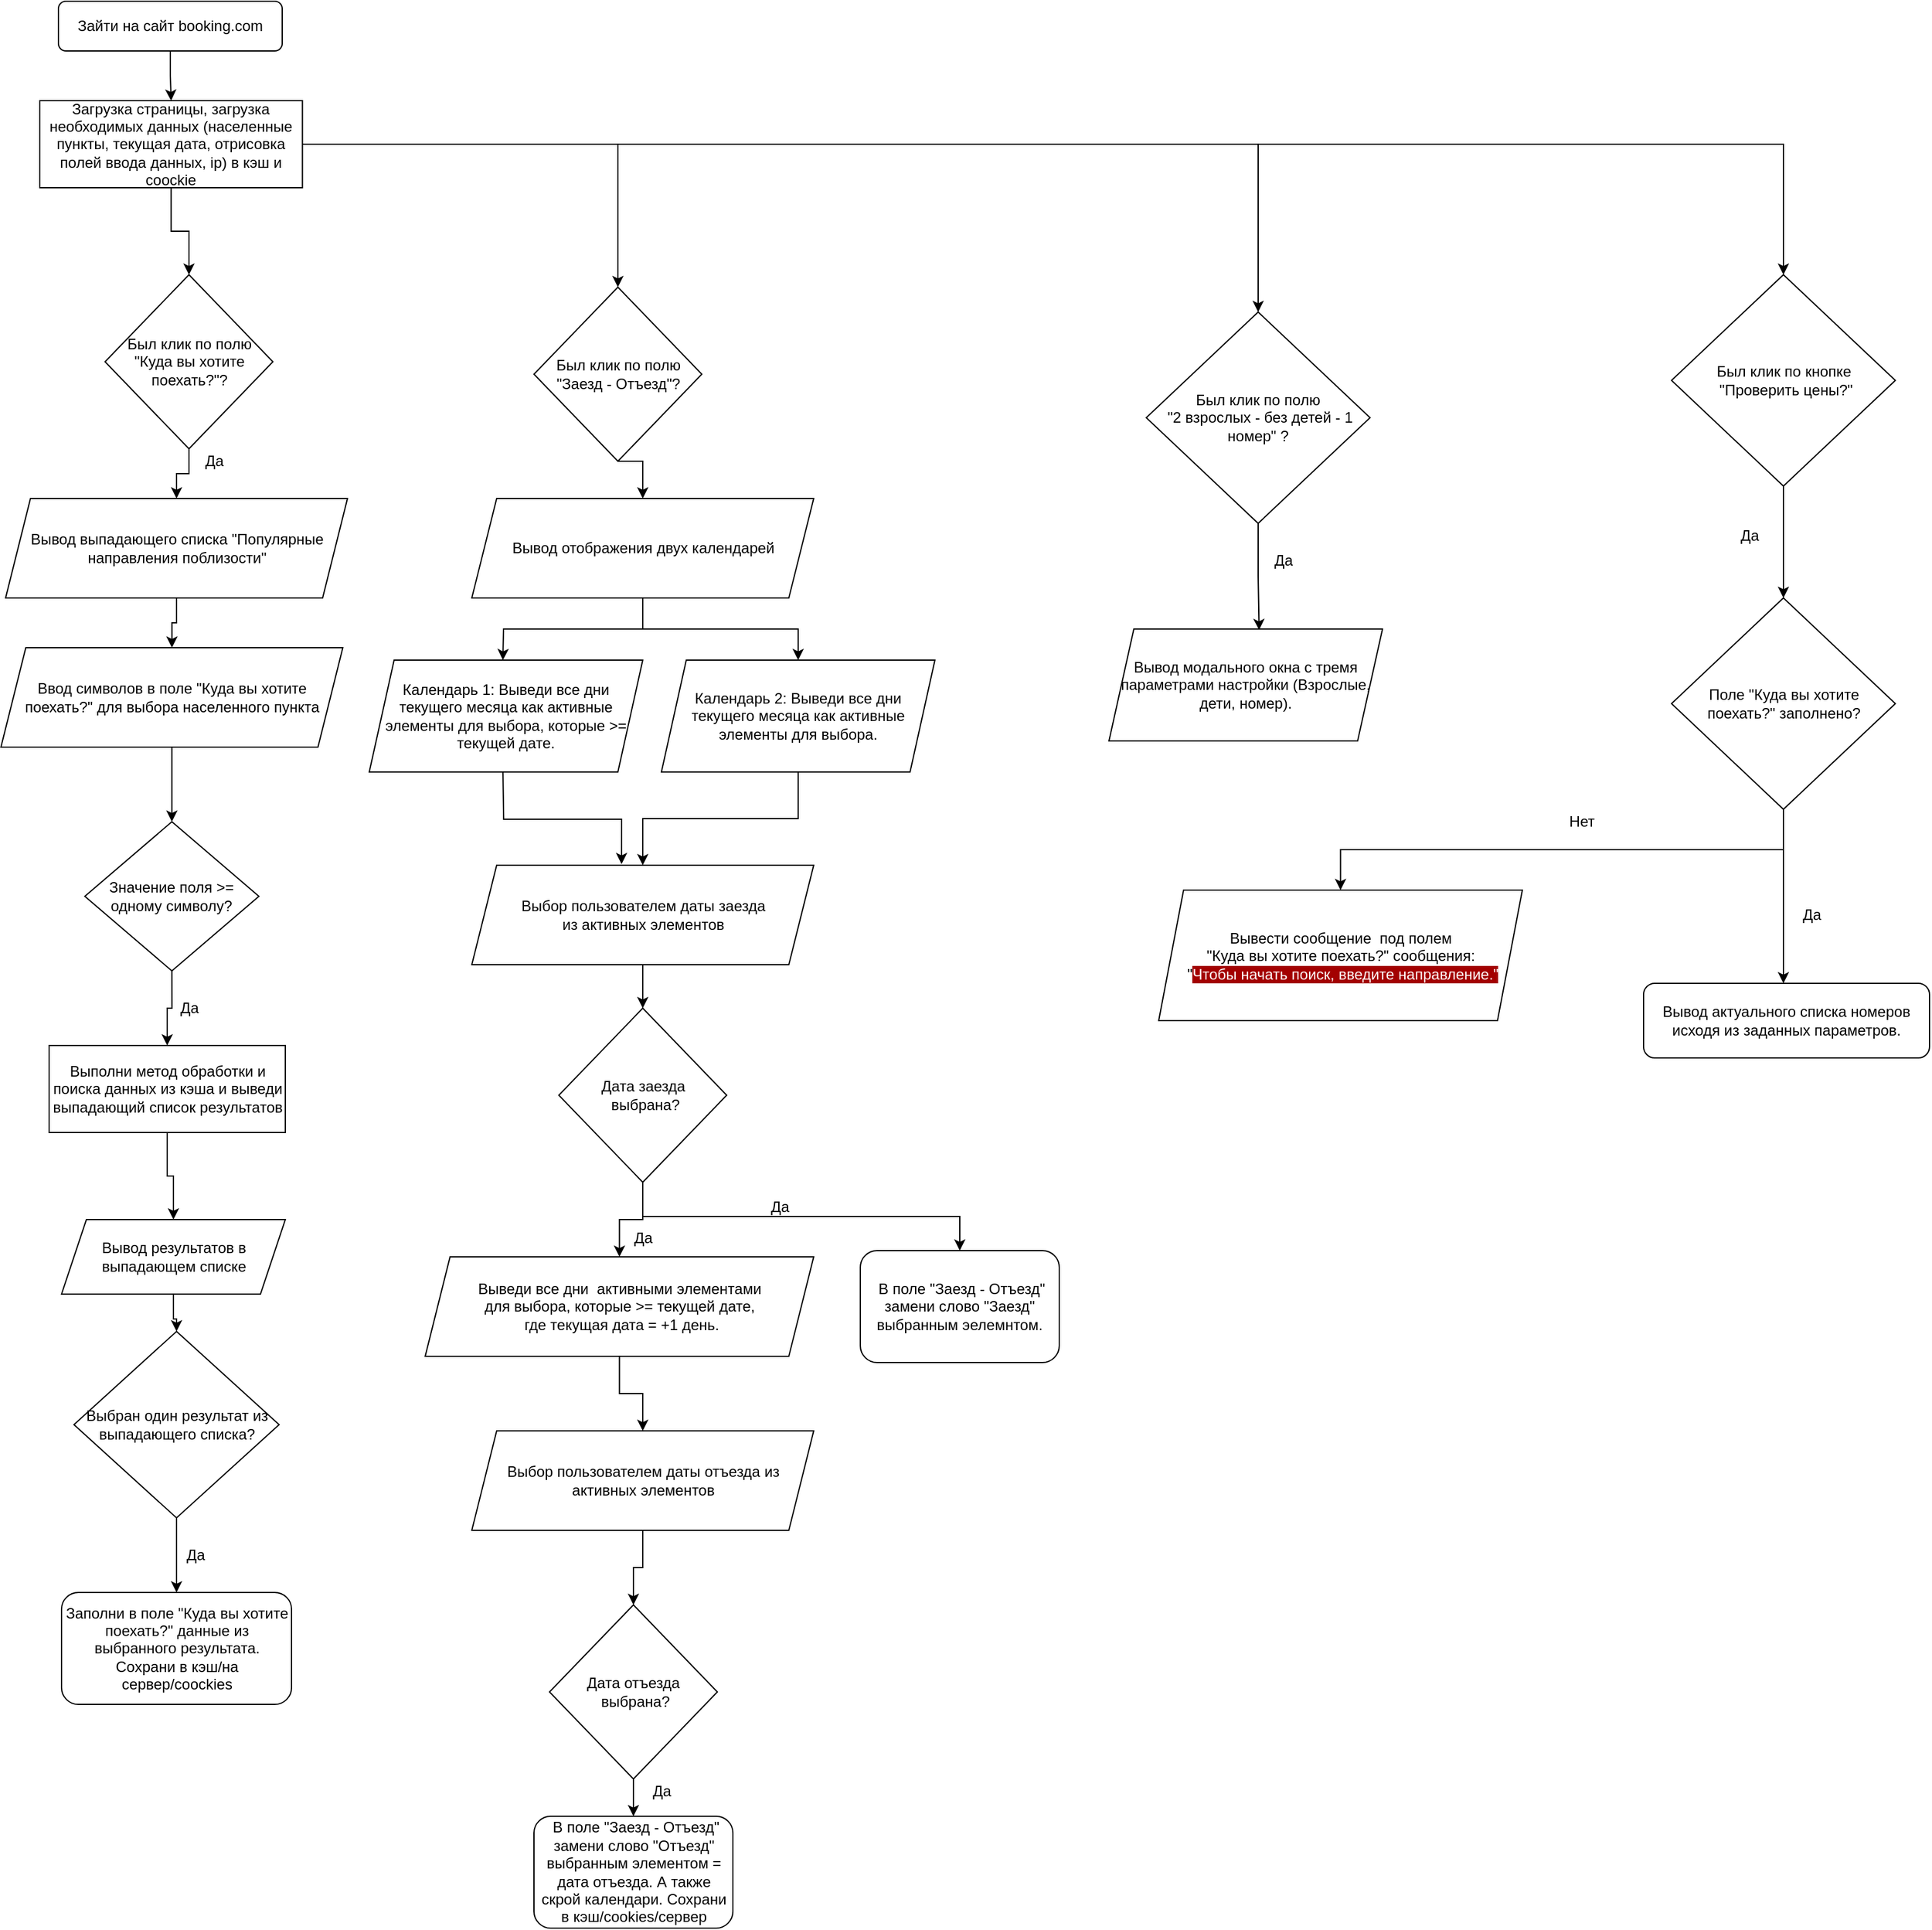 <mxfile version="14.7.7" type="github" pages="2">
  <diagram id="C5RBs43oDa-KdzZeNtuy" name="Фильтрация номеров">
    <mxGraphModel dx="2797" dy="2389" grid="1" gridSize="10" guides="1" tooltips="1" connect="1" arrows="1" fold="1" page="1" pageScale="1" pageWidth="827" pageHeight="1169" math="0" shadow="0">
      <root>
        <mxCell id="WIyWlLk6GJQsqaUBKTNV-0" />
        <mxCell id="WIyWlLk6GJQsqaUBKTNV-1" parent="WIyWlLk6GJQsqaUBKTNV-0" />
        <mxCell id="fGjbFM0OLDp1nDIKbb4i-11" style="edgeStyle=orthogonalEdgeStyle;rounded=0;orthogonalLoop=1;jettySize=auto;html=1;entryX=0.5;entryY=0;entryDx=0;entryDy=0;" parent="WIyWlLk6GJQsqaUBKTNV-1" source="fGjbFM0OLDp1nDIKbb4i-6" target="fGjbFM0OLDp1nDIKbb4i-13" edge="1">
          <mxGeometry relative="1" as="geometry">
            <mxPoint x="83.5" y="370" as="targetPoint" />
          </mxGeometry>
        </mxCell>
        <mxCell id="fGjbFM0OLDp1nDIKbb4i-6" value="&lt;span&gt;Ввод символов в поле &quot;Куда вы хотите поехать?&quot; для выбора населенного пункта&lt;/span&gt;" style="shape=parallelogram;perimeter=parallelogramPerimeter;whiteSpace=wrap;html=1;fixedSize=1;" parent="WIyWlLk6GJQsqaUBKTNV-1" vertex="1">
          <mxGeometry x="-561.25" y="160" width="275" height="80" as="geometry" />
        </mxCell>
        <mxCell id="fGjbFM0OLDp1nDIKbb4i-69" style="edgeStyle=orthogonalEdgeStyle;rounded=0;orthogonalLoop=1;jettySize=auto;html=1;exitX=0.5;exitY=1;exitDx=0;exitDy=0;entryX=0.5;entryY=0;entryDx=0;entryDy=0;" parent="WIyWlLk6GJQsqaUBKTNV-1" source="fGjbFM0OLDp1nDIKbb4i-13" target="fGjbFM0OLDp1nDIKbb4i-15" edge="1">
          <mxGeometry relative="1" as="geometry" />
        </mxCell>
        <mxCell id="fGjbFM0OLDp1nDIKbb4i-13" value="Значение поля &amp;gt;= одному символу?" style="rhombus;whiteSpace=wrap;html=1;" parent="WIyWlLk6GJQsqaUBKTNV-1" vertex="1">
          <mxGeometry x="-493.75" y="300" width="140" height="120" as="geometry" />
        </mxCell>
        <mxCell id="fGjbFM0OLDp1nDIKbb4i-70" style="edgeStyle=orthogonalEdgeStyle;rounded=0;orthogonalLoop=1;jettySize=auto;html=1;entryX=0.5;entryY=0;entryDx=0;entryDy=0;" parent="WIyWlLk6GJQsqaUBKTNV-1" source="fGjbFM0OLDp1nDIKbb4i-15" target="fGjbFM0OLDp1nDIKbb4i-28" edge="1">
          <mxGeometry relative="1" as="geometry" />
        </mxCell>
        <mxCell id="fGjbFM0OLDp1nDIKbb4i-15" value="Выполни метод обработки и поиска данных из кэша и выведи выпадающий список результатов" style="rounded=0;whiteSpace=wrap;html=1;" parent="WIyWlLk6GJQsqaUBKTNV-1" vertex="1">
          <mxGeometry x="-522.5" y="480" width="190" height="70" as="geometry" />
        </mxCell>
        <mxCell id="fGjbFM0OLDp1nDIKbb4i-18" value="" style="edgeStyle=orthogonalEdgeStyle;rounded=0;orthogonalLoop=1;jettySize=auto;html=1;exitX=0.5;exitY=1;exitDx=0;exitDy=0;" parent="WIyWlLk6GJQsqaUBKTNV-1" source="fGjbFM0OLDp1nDIKbb4i-84" target="fGjbFM0OLDp1nDIKbb4i-6" edge="1">
          <mxGeometry relative="1" as="geometry">
            <mxPoint x="-422.429" y="90" as="sourcePoint" />
          </mxGeometry>
        </mxCell>
        <mxCell id="fGjbFM0OLDp1nDIKbb4i-20" value="Да" style="text;html=1;align=center;verticalAlign=middle;resizable=0;points=[];autosize=1;strokeColor=none;" parent="WIyWlLk6GJQsqaUBKTNV-1" vertex="1">
          <mxGeometry x="-420" y="880" width="30" height="20" as="geometry" />
        </mxCell>
        <mxCell id="fGjbFM0OLDp1nDIKbb4i-81" style="edgeStyle=orthogonalEdgeStyle;rounded=0;orthogonalLoop=1;jettySize=auto;html=1;entryX=0.5;entryY=0;entryDx=0;entryDy=0;" parent="WIyWlLk6GJQsqaUBKTNV-1" source="fGjbFM0OLDp1nDIKbb4i-24" target="fGjbFM0OLDp1nDIKbb4i-53" edge="1">
          <mxGeometry relative="1" as="geometry">
            <mxPoint x="-430" y="-170" as="targetPoint" />
          </mxGeometry>
        </mxCell>
        <mxCell id="fGjbFM0OLDp1nDIKbb4i-82" style="edgeStyle=orthogonalEdgeStyle;rounded=0;orthogonalLoop=1;jettySize=auto;html=1;" parent="WIyWlLk6GJQsqaUBKTNV-1" source="fGjbFM0OLDp1nDIKbb4i-24" target="fGjbFM0OLDp1nDIKbb4i-52" edge="1">
          <mxGeometry relative="1" as="geometry" />
        </mxCell>
        <mxCell id="fGjbFM0OLDp1nDIKbb4i-91" style="edgeStyle=orthogonalEdgeStyle;rounded=0;orthogonalLoop=1;jettySize=auto;html=1;entryX=0.5;entryY=0;entryDx=0;entryDy=0;" parent="WIyWlLk6GJQsqaUBKTNV-1" source="fGjbFM0OLDp1nDIKbb4i-24" target="fGjbFM0OLDp1nDIKbb4i-89" edge="1">
          <mxGeometry relative="1" as="geometry" />
        </mxCell>
        <mxCell id="fGjbFM0OLDp1nDIKbb4i-93" style="edgeStyle=orthogonalEdgeStyle;rounded=0;orthogonalLoop=1;jettySize=auto;html=1;entryX=0.5;entryY=0;entryDx=0;entryDy=0;" parent="WIyWlLk6GJQsqaUBKTNV-1" source="fGjbFM0OLDp1nDIKbb4i-24" target="fGjbFM0OLDp1nDIKbb4i-92" edge="1">
          <mxGeometry relative="1" as="geometry" />
        </mxCell>
        <mxCell id="fGjbFM0OLDp1nDIKbb4i-24" value="Загрузка страницы, загрузка необходимых данных (населенные пункты, текущая дата, отрисовка полей ввода данных, ip) в кэш и coockie" style="rounded=0;whiteSpace=wrap;html=1;" parent="WIyWlLk6GJQsqaUBKTNV-1" vertex="1">
          <mxGeometry x="-530" y="-280" width="211.25" height="70" as="geometry" />
        </mxCell>
        <mxCell id="fGjbFM0OLDp1nDIKbb4i-71" style="edgeStyle=orthogonalEdgeStyle;rounded=0;orthogonalLoop=1;jettySize=auto;html=1;entryX=0.5;entryY=0;entryDx=0;entryDy=0;" parent="WIyWlLk6GJQsqaUBKTNV-1" source="fGjbFM0OLDp1nDIKbb4i-28" target="fGjbFM0OLDp1nDIKbb4i-32" edge="1">
          <mxGeometry relative="1" as="geometry" />
        </mxCell>
        <mxCell id="fGjbFM0OLDp1nDIKbb4i-28" value="Вывод результатов в выпадающем списке" style="shape=parallelogram;perimeter=parallelogramPerimeter;whiteSpace=wrap;html=1;fixedSize=1;" parent="WIyWlLk6GJQsqaUBKTNV-1" vertex="1">
          <mxGeometry x="-512.5" y="620" width="180" height="60" as="geometry" />
        </mxCell>
        <mxCell id="fGjbFM0OLDp1nDIKbb4i-43" value="" style="edgeStyle=orthogonalEdgeStyle;rounded=0;orthogonalLoop=1;jettySize=auto;html=1;" parent="WIyWlLk6GJQsqaUBKTNV-1" source="fGjbFM0OLDp1nDIKbb4i-32" target="fGjbFM0OLDp1nDIKbb4i-36" edge="1">
          <mxGeometry relative="1" as="geometry" />
        </mxCell>
        <mxCell id="fGjbFM0OLDp1nDIKbb4i-32" value="Выбран один результат из выпадающего списка?" style="rhombus;whiteSpace=wrap;html=1;" parent="WIyWlLk6GJQsqaUBKTNV-1" vertex="1">
          <mxGeometry x="-502.5" y="710" width="165" height="150" as="geometry" />
        </mxCell>
        <mxCell id="fGjbFM0OLDp1nDIKbb4i-35" value="Да" style="text;html=1;align=center;verticalAlign=middle;resizable=0;points=[];autosize=1;strokeColor=none;" parent="WIyWlLk6GJQsqaUBKTNV-1" vertex="1">
          <mxGeometry x="-425" y="440" width="30" height="20" as="geometry" />
        </mxCell>
        <mxCell id="fGjbFM0OLDp1nDIKbb4i-36" value="Заполни в поле &quot;Куда вы хотите поехать?&quot; данные из выбранного результата. Сохрани в кэш/на сервер/coockies" style="rounded=1;whiteSpace=wrap;html=1;" parent="WIyWlLk6GJQsqaUBKTNV-1" vertex="1">
          <mxGeometry x="-512.5" y="920" width="185" height="90" as="geometry" />
        </mxCell>
        <mxCell id="fGjbFM0OLDp1nDIKbb4i-55" style="edgeStyle=orthogonalEdgeStyle;rounded=0;orthogonalLoop=1;jettySize=auto;html=1;exitX=0.5;exitY=1;exitDx=0;exitDy=0;entryX=0.5;entryY=0;entryDx=0;entryDy=0;" parent="WIyWlLk6GJQsqaUBKTNV-1" source="fGjbFM0OLDp1nDIKbb4i-38" edge="1">
          <mxGeometry relative="1" as="geometry">
            <mxPoint x="-157.5" y="170" as="targetPoint" />
          </mxGeometry>
        </mxCell>
        <mxCell id="fGjbFM0OLDp1nDIKbb4i-57" style="edgeStyle=orthogonalEdgeStyle;rounded=0;orthogonalLoop=1;jettySize=auto;html=1;entryX=0.5;entryY=0;entryDx=0;entryDy=0;" parent="WIyWlLk6GJQsqaUBKTNV-1" source="fGjbFM0OLDp1nDIKbb4i-38" target="fGjbFM0OLDp1nDIKbb4i-56" edge="1">
          <mxGeometry relative="1" as="geometry" />
        </mxCell>
        <mxCell id="fGjbFM0OLDp1nDIKbb4i-38" value="&lt;span&gt;Вывод отображения двух календарей&lt;/span&gt;" style="shape=parallelogram;perimeter=parallelogramPerimeter;whiteSpace=wrap;html=1;fixedSize=1;" parent="WIyWlLk6GJQsqaUBKTNV-1" vertex="1">
          <mxGeometry x="-182.5" y="40" width="275" height="80" as="geometry" />
        </mxCell>
        <mxCell id="fGjbFM0OLDp1nDIKbb4i-66" value="" style="edgeStyle=orthogonalEdgeStyle;rounded=0;orthogonalLoop=1;jettySize=auto;html=1;" parent="WIyWlLk6GJQsqaUBKTNV-1" source="fGjbFM0OLDp1nDIKbb4i-50" target="fGjbFM0OLDp1nDIKbb4i-63" edge="1">
          <mxGeometry relative="1" as="geometry" />
        </mxCell>
        <mxCell id="fGjbFM0OLDp1nDIKbb4i-77" style="edgeStyle=orthogonalEdgeStyle;rounded=0;orthogonalLoop=1;jettySize=auto;html=1;exitX=0.5;exitY=1;exitDx=0;exitDy=0;entryX=0.5;entryY=0;entryDx=0;entryDy=0;" parent="WIyWlLk6GJQsqaUBKTNV-1" source="fGjbFM0OLDp1nDIKbb4i-50" target="fGjbFM0OLDp1nDIKbb4i-76" edge="1">
          <mxGeometry relative="1" as="geometry" />
        </mxCell>
        <mxCell id="fGjbFM0OLDp1nDIKbb4i-50" value="Дата заезда&lt;br&gt;&amp;nbsp;выбрана?" style="rhombus;whiteSpace=wrap;html=1;" parent="WIyWlLk6GJQsqaUBKTNV-1" vertex="1">
          <mxGeometry x="-112.5" y="450" width="135" height="140" as="geometry" />
        </mxCell>
        <mxCell id="fGjbFM0OLDp1nDIKbb4i-83" style="edgeStyle=orthogonalEdgeStyle;rounded=0;orthogonalLoop=1;jettySize=auto;html=1;exitX=0.5;exitY=1;exitDx=0;exitDy=0;entryX=0.5;entryY=0;entryDx=0;entryDy=0;" parent="WIyWlLk6GJQsqaUBKTNV-1" source="fGjbFM0OLDp1nDIKbb4i-52" target="fGjbFM0OLDp1nDIKbb4i-38" edge="1">
          <mxGeometry relative="1" as="geometry">
            <mxPoint x="-70" y="10" as="targetPoint" />
          </mxGeometry>
        </mxCell>
        <mxCell id="fGjbFM0OLDp1nDIKbb4i-52" value="Был клик по полю &quot;Заезд - Отъезд&quot;?" style="rhombus;whiteSpace=wrap;html=1;" parent="WIyWlLk6GJQsqaUBKTNV-1" vertex="1">
          <mxGeometry x="-132.5" y="-130" width="135" height="140" as="geometry" />
        </mxCell>
        <mxCell id="fGjbFM0OLDp1nDIKbb4i-85" value="" style="edgeStyle=orthogonalEdgeStyle;rounded=0;orthogonalLoop=1;jettySize=auto;html=1;" parent="WIyWlLk6GJQsqaUBKTNV-1" source="fGjbFM0OLDp1nDIKbb4i-53" target="fGjbFM0OLDp1nDIKbb4i-84" edge="1">
          <mxGeometry relative="1" as="geometry" />
        </mxCell>
        <mxCell id="fGjbFM0OLDp1nDIKbb4i-53" value="Был клик по полю &quot;Куда вы хотите поехать?&quot;?" style="rhombus;whiteSpace=wrap;html=1;" parent="WIyWlLk6GJQsqaUBKTNV-1" vertex="1">
          <mxGeometry x="-477.5" y="-140" width="135" height="140" as="geometry" />
        </mxCell>
        <mxCell id="fGjbFM0OLDp1nDIKbb4i-59" style="edgeStyle=orthogonalEdgeStyle;rounded=0;orthogonalLoop=1;jettySize=auto;html=1;entryX=0.438;entryY=-0.011;entryDx=0;entryDy=0;entryPerimeter=0;" parent="WIyWlLk6GJQsqaUBKTNV-1" target="fGjbFM0OLDp1nDIKbb4i-58" edge="1">
          <mxGeometry relative="1" as="geometry">
            <mxPoint x="-157.429" y="260" as="sourcePoint" />
          </mxGeometry>
        </mxCell>
        <mxCell id="fGjbFM0OLDp1nDIKbb4i-54" value="&lt;span&gt;Календарь 1: Выведи все дни текущего месяца как активные элементы для выбора, которые &amp;gt;= текущей дате.&lt;/span&gt;" style="shape=parallelogram;perimeter=parallelogramPerimeter;whiteSpace=wrap;html=1;fixedSize=1;" parent="WIyWlLk6GJQsqaUBKTNV-1" vertex="1">
          <mxGeometry x="-265" y="170" width="220" height="90" as="geometry" />
        </mxCell>
        <mxCell id="fGjbFM0OLDp1nDIKbb4i-60" style="edgeStyle=orthogonalEdgeStyle;rounded=0;orthogonalLoop=1;jettySize=auto;html=1;entryX=0.5;entryY=0;entryDx=0;entryDy=0;" parent="WIyWlLk6GJQsqaUBKTNV-1" source="fGjbFM0OLDp1nDIKbb4i-56" target="fGjbFM0OLDp1nDIKbb4i-58" edge="1">
          <mxGeometry relative="1" as="geometry" />
        </mxCell>
        <mxCell id="fGjbFM0OLDp1nDIKbb4i-56" value="&lt;span&gt;Календарь 2: Выведи все дни текущего месяца как активные элементы для выбора.&lt;/span&gt;" style="shape=parallelogram;perimeter=parallelogramPerimeter;whiteSpace=wrap;html=1;fixedSize=1;" parent="WIyWlLk6GJQsqaUBKTNV-1" vertex="1">
          <mxGeometry x="-30" y="170" width="220" height="90" as="geometry" />
        </mxCell>
        <mxCell id="fGjbFM0OLDp1nDIKbb4i-65" style="edgeStyle=orthogonalEdgeStyle;rounded=0;orthogonalLoop=1;jettySize=auto;html=1;entryX=0.5;entryY=0;entryDx=0;entryDy=0;" parent="WIyWlLk6GJQsqaUBKTNV-1" source="fGjbFM0OLDp1nDIKbb4i-58" target="fGjbFM0OLDp1nDIKbb4i-50" edge="1">
          <mxGeometry relative="1" as="geometry" />
        </mxCell>
        <mxCell id="fGjbFM0OLDp1nDIKbb4i-58" value="&lt;span&gt;Выбор пользователем даты заезда &lt;br&gt;из активных элементов&lt;/span&gt;" style="shape=parallelogram;perimeter=parallelogramPerimeter;whiteSpace=wrap;html=1;fixedSize=1;" parent="WIyWlLk6GJQsqaUBKTNV-1" vertex="1">
          <mxGeometry x="-182.5" y="335" width="275" height="80" as="geometry" />
        </mxCell>
        <mxCell id="fGjbFM0OLDp1nDIKbb4i-73" value="" style="edgeStyle=orthogonalEdgeStyle;rounded=0;orthogonalLoop=1;jettySize=auto;html=1;" parent="WIyWlLk6GJQsqaUBKTNV-1" source="fGjbFM0OLDp1nDIKbb4i-61" target="fGjbFM0OLDp1nDIKbb4i-72" edge="1">
          <mxGeometry relative="1" as="geometry" />
        </mxCell>
        <mxCell id="fGjbFM0OLDp1nDIKbb4i-61" value="&lt;span&gt;Выбор пользователем даты отъезда из активных элементов&lt;/span&gt;" style="shape=parallelogram;perimeter=parallelogramPerimeter;whiteSpace=wrap;html=1;fixedSize=1;" parent="WIyWlLk6GJQsqaUBKTNV-1" vertex="1">
          <mxGeometry x="-182.5" y="790" width="275" height="80" as="geometry" />
        </mxCell>
        <mxCell id="fGjbFM0OLDp1nDIKbb4i-68" style="edgeStyle=orthogonalEdgeStyle;rounded=0;orthogonalLoop=1;jettySize=auto;html=1;entryX=0.5;entryY=0;entryDx=0;entryDy=0;" parent="WIyWlLk6GJQsqaUBKTNV-1" source="fGjbFM0OLDp1nDIKbb4i-63" target="fGjbFM0OLDp1nDIKbb4i-61" edge="1">
          <mxGeometry relative="1" as="geometry" />
        </mxCell>
        <mxCell id="fGjbFM0OLDp1nDIKbb4i-63" value="&lt;span&gt;Выведи все дни&amp;nbsp; активными элементами &lt;br&gt;для выбора, которые &amp;gt;= текущей дате,&lt;br&gt;&amp;nbsp;где текущая дата = +1 день.&lt;/span&gt;" style="shape=parallelogram;perimeter=parallelogramPerimeter;whiteSpace=wrap;html=1;fixedSize=1;" parent="WIyWlLk6GJQsqaUBKTNV-1" vertex="1">
          <mxGeometry x="-220" y="650" width="312.5" height="80" as="geometry" />
        </mxCell>
        <mxCell id="fGjbFM0OLDp1nDIKbb4i-67" value="Да" style="text;html=1;align=center;verticalAlign=middle;resizable=0;points=[];autosize=1;strokeColor=none;" parent="WIyWlLk6GJQsqaUBKTNV-1" vertex="1">
          <mxGeometry x="-60" y="625" width="30" height="20" as="geometry" />
        </mxCell>
        <mxCell id="fGjbFM0OLDp1nDIKbb4i-75" style="edgeStyle=orthogonalEdgeStyle;rounded=0;orthogonalLoop=1;jettySize=auto;html=1;entryX=0.5;entryY=0;entryDx=0;entryDy=0;" parent="WIyWlLk6GJQsqaUBKTNV-1" source="fGjbFM0OLDp1nDIKbb4i-72" target="fGjbFM0OLDp1nDIKbb4i-79" edge="1">
          <mxGeometry relative="1" as="geometry">
            <mxPoint x="-52.5" y="1100" as="targetPoint" />
          </mxGeometry>
        </mxCell>
        <mxCell id="fGjbFM0OLDp1nDIKbb4i-72" value="Дата отъезда&lt;br&gt;&amp;nbsp;выбрана?" style="rhombus;whiteSpace=wrap;html=1;" parent="WIyWlLk6GJQsqaUBKTNV-1" vertex="1">
          <mxGeometry x="-120" y="930" width="135" height="140" as="geometry" />
        </mxCell>
        <mxCell id="fGjbFM0OLDp1nDIKbb4i-76" value="&amp;nbsp;В поле &quot;Заезд - Отъезд&quot; замени слово &quot;Заезд&quot; выбранным эелемнтом." style="rounded=1;whiteSpace=wrap;html=1;" parent="WIyWlLk6GJQsqaUBKTNV-1" vertex="1">
          <mxGeometry x="130" y="645" width="160" height="90" as="geometry" />
        </mxCell>
        <mxCell id="fGjbFM0OLDp1nDIKbb4i-78" value="Да" style="text;html=1;align=center;verticalAlign=middle;resizable=0;points=[];autosize=1;strokeColor=none;" parent="WIyWlLk6GJQsqaUBKTNV-1" vertex="1">
          <mxGeometry x="50" y="600" width="30" height="20" as="geometry" />
        </mxCell>
        <mxCell id="fGjbFM0OLDp1nDIKbb4i-79" value="&amp;nbsp;В поле &quot;Заезд - Отъезд&quot; замени слово &quot;Отъезд&quot; выбранным элементом = дата отъезда. А также скрой календари. Сохрани в кэш/cookies/сервер" style="rounded=1;whiteSpace=wrap;html=1;" parent="WIyWlLk6GJQsqaUBKTNV-1" vertex="1">
          <mxGeometry x="-132.5" y="1100" width="160" height="90" as="geometry" />
        </mxCell>
        <mxCell id="fGjbFM0OLDp1nDIKbb4i-87" value="" style="edgeStyle=orthogonalEdgeStyle;rounded=0;orthogonalLoop=1;jettySize=auto;html=1;" parent="WIyWlLk6GJQsqaUBKTNV-1" source="fGjbFM0OLDp1nDIKbb4i-80" target="fGjbFM0OLDp1nDIKbb4i-24" edge="1">
          <mxGeometry relative="1" as="geometry" />
        </mxCell>
        <mxCell id="fGjbFM0OLDp1nDIKbb4i-80" value="Зайти на сайт booking.com" style="rounded=1;whiteSpace=wrap;html=1;fontSize=12;glass=0;strokeWidth=1;shadow=0;" parent="WIyWlLk6GJQsqaUBKTNV-1" vertex="1">
          <mxGeometry x="-515" y="-360" width="180" height="40" as="geometry" />
        </mxCell>
        <mxCell id="fGjbFM0OLDp1nDIKbb4i-84" value="&lt;span&gt;Вывод выпадающего списка &quot;Популярные направления поблизости&quot;&lt;/span&gt;" style="shape=parallelogram;perimeter=parallelogramPerimeter;whiteSpace=wrap;html=1;fixedSize=1;" parent="WIyWlLk6GJQsqaUBKTNV-1" vertex="1">
          <mxGeometry x="-557.5" y="40" width="275" height="80" as="geometry" />
        </mxCell>
        <mxCell id="fGjbFM0OLDp1nDIKbb4i-86" value="Да" style="text;html=1;align=center;verticalAlign=middle;resizable=0;points=[];autosize=1;strokeColor=none;" parent="WIyWlLk6GJQsqaUBKTNV-1" vertex="1">
          <mxGeometry x="-405" width="30" height="20" as="geometry" />
        </mxCell>
        <mxCell id="fGjbFM0OLDp1nDIKbb4i-88" value="Да" style="text;html=1;align=center;verticalAlign=middle;resizable=0;points=[];autosize=1;strokeColor=none;" parent="WIyWlLk6GJQsqaUBKTNV-1" vertex="1">
          <mxGeometry x="-45" y="1070" width="30" height="20" as="geometry" />
        </mxCell>
        <mxCell id="RNgQevMgk52qhCGApFzk-9" style="edgeStyle=orthogonalEdgeStyle;rounded=0;orthogonalLoop=1;jettySize=auto;html=1;entryX=0.549;entryY=0.009;entryDx=0;entryDy=0;entryPerimeter=0;" edge="1" parent="WIyWlLk6GJQsqaUBKTNV-1" source="fGjbFM0OLDp1nDIKbb4i-89" target="RNgQevMgk52qhCGApFzk-8">
          <mxGeometry relative="1" as="geometry" />
        </mxCell>
        <mxCell id="fGjbFM0OLDp1nDIKbb4i-89" value="Был клик по полю&lt;br&gt;&amp;nbsp;&quot;2 взрослых - без детей - 1 номер&quot; ?" style="rhombus;whiteSpace=wrap;html=1;" parent="WIyWlLk6GJQsqaUBKTNV-1" vertex="1">
          <mxGeometry x="360" y="-110" width="180" height="170" as="geometry" />
        </mxCell>
        <mxCell id="RNgQevMgk52qhCGApFzk-0" style="edgeStyle=orthogonalEdgeStyle;rounded=0;orthogonalLoop=1;jettySize=auto;html=1;entryX=0.5;entryY=0;entryDx=0;entryDy=0;" edge="1" parent="WIyWlLk6GJQsqaUBKTNV-1" source="fGjbFM0OLDp1nDIKbb4i-92" target="fGjbFM0OLDp1nDIKbb4i-94">
          <mxGeometry relative="1" as="geometry" />
        </mxCell>
        <mxCell id="fGjbFM0OLDp1nDIKbb4i-92" value="Был клик по кнопке&lt;br&gt;&amp;nbsp;&quot;Проверить цены?&quot;" style="rhombus;whiteSpace=wrap;html=1;" parent="WIyWlLk6GJQsqaUBKTNV-1" vertex="1">
          <mxGeometry x="782.5" y="-140" width="180" height="170" as="geometry" />
        </mxCell>
        <mxCell id="RNgQevMgk52qhCGApFzk-5" style="edgeStyle=orthogonalEdgeStyle;rounded=0;orthogonalLoop=1;jettySize=auto;html=1;entryX=0.5;entryY=0;entryDx=0;entryDy=0;" edge="1" parent="WIyWlLk6GJQsqaUBKTNV-1" source="fGjbFM0OLDp1nDIKbb4i-94">
          <mxGeometry relative="1" as="geometry">
            <mxPoint x="872.5" y="430" as="targetPoint" />
          </mxGeometry>
        </mxCell>
        <mxCell id="RNgQevMgk52qhCGApFzk-7" style="edgeStyle=orthogonalEdgeStyle;rounded=0;orthogonalLoop=1;jettySize=auto;html=1;exitX=0.5;exitY=1;exitDx=0;exitDy=0;" edge="1" parent="WIyWlLk6GJQsqaUBKTNV-1" source="fGjbFM0OLDp1nDIKbb4i-94" target="RNgQevMgk52qhCGApFzk-2">
          <mxGeometry relative="1" as="geometry" />
        </mxCell>
        <mxCell id="fGjbFM0OLDp1nDIKbb4i-94" value="Поле &quot;Куда вы хотите поехать?&quot; заполнено?" style="rhombus;whiteSpace=wrap;html=1;" parent="WIyWlLk6GJQsqaUBKTNV-1" vertex="1">
          <mxGeometry x="782.5" y="120" width="180" height="170" as="geometry" />
        </mxCell>
        <mxCell id="RNgQevMgk52qhCGApFzk-1" value="Да" style="text;html=1;align=center;verticalAlign=middle;resizable=0;points=[];autosize=1;strokeColor=none;" vertex="1" parent="WIyWlLk6GJQsqaUBKTNV-1">
          <mxGeometry x="830" y="60" width="30" height="20" as="geometry" />
        </mxCell>
        <mxCell id="RNgQevMgk52qhCGApFzk-2" value="Вывести сообщение&amp;nbsp; под полем&lt;br&gt;&quot;Куда вы хотите поехать?&quot; сообщения:&lt;br&gt;&amp;nbsp;&quot;&lt;span style=&quot;color: rgb(255 , 255 , 255) ; font-family: &amp;#34;blinkmacsystemfont&amp;#34; , , &amp;#34;segoe ui&amp;#34; , &amp;#34;roboto&amp;#34; , &amp;#34;helvetica&amp;#34; , &amp;#34;arial&amp;#34; , sans-serif ; background-color: rgb(163 , 0 , 0)&quot;&gt;Чтобы начать поиск, введите направление.&quot;&lt;/span&gt;" style="shape=parallelogram;perimeter=parallelogramPerimeter;whiteSpace=wrap;html=1;fixedSize=1;" vertex="1" parent="WIyWlLk6GJQsqaUBKTNV-1">
          <mxGeometry x="370" y="355" width="292.5" height="105" as="geometry" />
        </mxCell>
        <mxCell id="RNgQevMgk52qhCGApFzk-4" value="Нет" style="text;html=1;align=center;verticalAlign=middle;resizable=0;points=[];autosize=1;strokeColor=none;rotation=0;" vertex="1" parent="WIyWlLk6GJQsqaUBKTNV-1">
          <mxGeometry x="690" y="290" width="40" height="20" as="geometry" />
        </mxCell>
        <mxCell id="RNgQevMgk52qhCGApFzk-6" value="Да&lt;br&gt;" style="text;html=1;align=center;verticalAlign=middle;resizable=0;points=[];autosize=1;strokeColor=none;" vertex="1" parent="WIyWlLk6GJQsqaUBKTNV-1">
          <mxGeometry x="880" y="365" width="30" height="20" as="geometry" />
        </mxCell>
        <mxCell id="RNgQevMgk52qhCGApFzk-8" value="&lt;span&gt;Вывод модального окна с тремя параметрами настройки (Взрослые, дети, номер).&lt;/span&gt;" style="shape=parallelogram;perimeter=parallelogramPerimeter;whiteSpace=wrap;html=1;fixedSize=1;" vertex="1" parent="WIyWlLk6GJQsqaUBKTNV-1">
          <mxGeometry x="330" y="145" width="220" height="90" as="geometry" />
        </mxCell>
        <mxCell id="RNgQevMgk52qhCGApFzk-10" value="Да" style="text;html=1;align=center;verticalAlign=middle;resizable=0;points=[];autosize=1;strokeColor=none;" vertex="1" parent="WIyWlLk6GJQsqaUBKTNV-1">
          <mxGeometry x="455" y="80" width="30" height="20" as="geometry" />
        </mxCell>
        <mxCell id="RNgQevMgk52qhCGApFzk-11" value="Вывод актуального списка номеров исходя из заданных параметров." style="rounded=1;whiteSpace=wrap;html=1;" vertex="1" parent="WIyWlLk6GJQsqaUBKTNV-1">
          <mxGeometry x="760" y="430" width="230" height="60" as="geometry" />
        </mxCell>
      </root>
    </mxGraphModel>
  </diagram>
  <diagram id="k5vCLhTrHseChc1z1yff" name="Простой алгоритм выбора">
    <mxGraphModel dx="1185" dy="635" grid="1" gridSize="10" guides="1" tooltips="1" connect="1" arrows="1" fold="1" page="1" pageScale="1" pageWidth="827" pageHeight="1169" math="0" shadow="0">
      <root>
        <mxCell id="x_H2rTLENQeXSYuGZCPU-0" />
        <mxCell id="x_H2rTLENQeXSYuGZCPU-1" parent="x_H2rTLENQeXSYuGZCPU-0" />
        <mxCell id="WiDMiOjyx-IhKm2QdSfU-47" style="edgeStyle=orthogonalEdgeStyle;rounded=0;orthogonalLoop=1;jettySize=auto;html=1;" edge="1" parent="x_H2rTLENQeXSYuGZCPU-1" source="x_H2rTLENQeXSYuGZCPU-2" target="WiDMiOjyx-IhKm2QdSfU-46">
          <mxGeometry relative="1" as="geometry" />
        </mxCell>
        <mxCell id="x_H2rTLENQeXSYuGZCPU-2" value="Начало бронирования номера на boking.com" style="rounded=1;whiteSpace=wrap;html=1;fillColor=#d5e8d4;strokeColor=#82b366;sketch=1;" vertex="1" parent="x_H2rTLENQeXSYuGZCPU-1">
          <mxGeometry x="40" y="10" width="230" height="60" as="geometry" />
        </mxCell>
        <mxCell id="WiDMiOjyx-IhKm2QdSfU-4" style="edgeStyle=orthogonalEdgeStyle;rounded=0;orthogonalLoop=1;jettySize=auto;html=1;entryX=0.5;entryY=0;entryDx=0;entryDy=0;" edge="1" parent="x_H2rTLENQeXSYuGZCPU-1" source="WiDMiOjyx-IhKm2QdSfU-0" target="WiDMiOjyx-IhKm2QdSfU-1">
          <mxGeometry relative="1" as="geometry" />
        </mxCell>
        <mxCell id="WiDMiOjyx-IhKm2QdSfU-0" value="Заполнить фильтры полей:&amp;nbsp;&lt;br&gt;1) Куда вы хотите поехать;&lt;br&gt;2) Заезд - Отъезд;&lt;br&gt;3) 2 взрослых, без детей, 1 номер." style="rounded=0;whiteSpace=wrap;html=1;fillColor=#dae8fc;strokeColor=#6c8ebf;" vertex="1" parent="x_H2rTLENQeXSYuGZCPU-1">
          <mxGeometry x="40" y="220" width="230" height="80" as="geometry" />
        </mxCell>
        <mxCell id="WiDMiOjyx-IhKm2QdSfU-5" style="edgeStyle=orthogonalEdgeStyle;rounded=0;orthogonalLoop=1;jettySize=auto;html=1;entryX=0.5;entryY=0;entryDx=0;entryDy=0;" edge="1" parent="x_H2rTLENQeXSYuGZCPU-1" source="WiDMiOjyx-IhKm2QdSfU-1" target="WiDMiOjyx-IhKm2QdSfU-2">
          <mxGeometry relative="1" as="geometry" />
        </mxCell>
        <mxCell id="WiDMiOjyx-IhKm2QdSfU-1" value="Нажать на кнопку &quot;Проверить цены&quot;" style="rounded=0;whiteSpace=wrap;html=1;fillColor=#dae8fc;strokeColor=#6c8ebf;" vertex="1" parent="x_H2rTLENQeXSYuGZCPU-1">
          <mxGeometry x="40" y="340" width="230" height="80" as="geometry" />
        </mxCell>
        <mxCell id="WiDMiOjyx-IhKm2QdSfU-7" style="edgeStyle=orthogonalEdgeStyle;rounded=0;orthogonalLoop=1;jettySize=auto;html=1;exitX=0.5;exitY=1;exitDx=0;exitDy=0;entryX=0.5;entryY=0;entryDx=0;entryDy=0;" edge="1" parent="x_H2rTLENQeXSYuGZCPU-1" source="WiDMiOjyx-IhKm2QdSfU-2" target="WiDMiOjyx-IhKm2QdSfU-6">
          <mxGeometry relative="1" as="geometry" />
        </mxCell>
        <mxCell id="WiDMiOjyx-IhKm2QdSfU-2" value="Вывести результат исходя из заполненных данных полей." style="shape=parallelogram;perimeter=parallelogramPerimeter;whiteSpace=wrap;html=1;fixedSize=1;fillColor=#fff2cc;strokeColor=#d6b656;" vertex="1" parent="x_H2rTLENQeXSYuGZCPU-1">
          <mxGeometry x="45" y="470" width="220" height="60" as="geometry" />
        </mxCell>
        <mxCell id="WiDMiOjyx-IhKm2QdSfU-9" style="edgeStyle=orthogonalEdgeStyle;rounded=0;orthogonalLoop=1;jettySize=auto;html=1;" edge="1" parent="x_H2rTLENQeXSYuGZCPU-1" source="WiDMiOjyx-IhKm2QdSfU-6" target="WiDMiOjyx-IhKm2QdSfU-8">
          <mxGeometry relative="1" as="geometry" />
        </mxCell>
        <mxCell id="WiDMiOjyx-IhKm2QdSfU-6" value="Нажать на кнопку &quot;Показать наличие мест&quot; выбранного места." style="rounded=0;whiteSpace=wrap;html=1;fillColor=#dae8fc;strokeColor=#6c8ebf;" vertex="1" parent="x_H2rTLENQeXSYuGZCPU-1">
          <mxGeometry x="45" y="560" width="230" height="80" as="geometry" />
        </mxCell>
        <mxCell id="WiDMiOjyx-IhKm2QdSfU-11" style="edgeStyle=orthogonalEdgeStyle;rounded=0;orthogonalLoop=1;jettySize=auto;html=1;entryX=0.54;entryY=0;entryDx=0;entryDy=0;entryPerimeter=0;" edge="1" parent="x_H2rTLENQeXSYuGZCPU-1" source="WiDMiOjyx-IhKm2QdSfU-8" target="WiDMiOjyx-IhKm2QdSfU-10">
          <mxGeometry relative="1" as="geometry" />
        </mxCell>
        <mxCell id="WiDMiOjyx-IhKm2QdSfU-8" value="Переход на подробную страницу выбранного места." style="shape=parallelogram;perimeter=parallelogramPerimeter;whiteSpace=wrap;html=1;fixedSize=1;fillColor=#fff2cc;strokeColor=#d6b656;" vertex="1" parent="x_H2rTLENQeXSYuGZCPU-1">
          <mxGeometry x="50" y="690" width="220" height="60" as="geometry" />
        </mxCell>
        <mxCell id="WiDMiOjyx-IhKm2QdSfU-13" style="edgeStyle=orthogonalEdgeStyle;rounded=0;orthogonalLoop=1;jettySize=auto;html=1;entryX=0.5;entryY=0;entryDx=0;entryDy=0;" edge="1" parent="x_H2rTLENQeXSYuGZCPU-1" source="WiDMiOjyx-IhKm2QdSfU-10" target="WiDMiOjyx-IhKm2QdSfU-12">
          <mxGeometry relative="1" as="geometry" />
        </mxCell>
        <mxCell id="WiDMiOjyx-IhKm2QdSfU-10" value="В таблице с подробной информацией о номере, в колонке &quot;&lt;span style=&quot;text-align: left&quot;&gt;Выберите номера&quot;,&amp;nbsp;&lt;/span&gt;необходимо выбрать количество номеров больше 0." style="rounded=0;whiteSpace=wrap;html=1;fillColor=#dae8fc;strokeColor=#6c8ebf;" vertex="1" parent="x_H2rTLENQeXSYuGZCPU-1">
          <mxGeometry x="35" y="800" width="230" height="80" as="geometry" />
        </mxCell>
        <mxCell id="WiDMiOjyx-IhKm2QdSfU-16" style="edgeStyle=orthogonalEdgeStyle;rounded=0;orthogonalLoop=1;jettySize=auto;html=1;" edge="1" parent="x_H2rTLENQeXSYuGZCPU-1" source="WiDMiOjyx-IhKm2QdSfU-12" target="WiDMiOjyx-IhKm2QdSfU-14">
          <mxGeometry relative="1" as="geometry" />
        </mxCell>
        <mxCell id="WiDMiOjyx-IhKm2QdSfU-12" value="Нажать на кнопку &quot;Я бронирую&quot;" style="rounded=0;whiteSpace=wrap;html=1;fillColor=#dae8fc;strokeColor=#6c8ebf;" vertex="1" parent="x_H2rTLENQeXSYuGZCPU-1">
          <mxGeometry x="35" y="930" width="230" height="80" as="geometry" />
        </mxCell>
        <mxCell id="WiDMiOjyx-IhKm2QdSfU-17" style="edgeStyle=orthogonalEdgeStyle;rounded=0;orthogonalLoop=1;jettySize=auto;html=1;" edge="1" parent="x_H2rTLENQeXSYuGZCPU-1" source="WiDMiOjyx-IhKm2QdSfU-14" target="WiDMiOjyx-IhKm2QdSfU-15">
          <mxGeometry relative="1" as="geometry" />
        </mxCell>
        <mxCell id="WiDMiOjyx-IhKm2QdSfU-14" value="Переход на страницу с заполнение персональных данных" style="shape=parallelogram;perimeter=parallelogramPerimeter;whiteSpace=wrap;html=1;fixedSize=1;fillColor=#fff2cc;strokeColor=#d6b656;" vertex="1" parent="x_H2rTLENQeXSYuGZCPU-1">
          <mxGeometry x="40" y="1050" width="220" height="60" as="geometry" />
        </mxCell>
        <mxCell id="WiDMiOjyx-IhKm2QdSfU-19" style="edgeStyle=orthogonalEdgeStyle;rounded=0;orthogonalLoop=1;jettySize=auto;html=1;entryX=0.5;entryY=0;entryDx=0;entryDy=0;" edge="1" parent="x_H2rTLENQeXSYuGZCPU-1" source="WiDMiOjyx-IhKm2QdSfU-15" target="WiDMiOjyx-IhKm2QdSfU-18">
          <mxGeometry relative="1" as="geometry" />
        </mxCell>
        <mxCell id="WiDMiOjyx-IhKm2QdSfU-15" value="Заполнение персональных данных, не обязательное заполнение полей, чекбоксов с пожеланиями, а также внесение информации из выпадающего поля &quot;Укажите примерное время прибытия&quot;." style="rounded=0;whiteSpace=wrap;html=1;fillColor=#dae8fc;strokeColor=#6c8ebf;" vertex="1" parent="x_H2rTLENQeXSYuGZCPU-1">
          <mxGeometry x="20" y="1180" width="270" height="100" as="geometry" />
        </mxCell>
        <mxCell id="WiDMiOjyx-IhKm2QdSfU-22" style="edgeStyle=orthogonalEdgeStyle;rounded=0;orthogonalLoop=1;jettySize=auto;html=1;entryX=0.5;entryY=0;entryDx=0;entryDy=0;" edge="1" parent="x_H2rTLENQeXSYuGZCPU-1" source="WiDMiOjyx-IhKm2QdSfU-18" target="WiDMiOjyx-IhKm2QdSfU-21">
          <mxGeometry relative="1" as="geometry" />
        </mxCell>
        <mxCell id="WiDMiOjyx-IhKm2QdSfU-18" value="Нажатие на кнопку &quot;Далее: Финальные данные&quot;." style="rounded=0;whiteSpace=wrap;html=1;fillColor=#dae8fc;strokeColor=#6c8ebf;" vertex="1" parent="x_H2rTLENQeXSYuGZCPU-1">
          <mxGeometry x="31.5" y="1320" width="230" height="80" as="geometry" />
        </mxCell>
        <mxCell id="WiDMiOjyx-IhKm2QdSfU-26" style="edgeStyle=orthogonalEdgeStyle;rounded=0;orthogonalLoop=1;jettySize=auto;html=1;" edge="1" parent="x_H2rTLENQeXSYuGZCPU-1" source="WiDMiOjyx-IhKm2QdSfU-20" target="WiDMiOjyx-IhKm2QdSfU-25">
          <mxGeometry relative="1" as="geometry" />
        </mxCell>
        <mxCell id="WiDMiOjyx-IhKm2QdSfU-20" value="Выбор способа оплаты" style="rounded=0;whiteSpace=wrap;html=1;fillColor=#dae8fc;strokeColor=#6c8ebf;" vertex="1" parent="x_H2rTLENQeXSYuGZCPU-1">
          <mxGeometry x="31.5" y="1540" width="230" height="80" as="geometry" />
        </mxCell>
        <mxCell id="WiDMiOjyx-IhKm2QdSfU-23" style="edgeStyle=orthogonalEdgeStyle;rounded=0;orthogonalLoop=1;jettySize=auto;html=1;" edge="1" parent="x_H2rTLENQeXSYuGZCPU-1" source="WiDMiOjyx-IhKm2QdSfU-21" target="WiDMiOjyx-IhKm2QdSfU-20">
          <mxGeometry relative="1" as="geometry" />
        </mxCell>
        <mxCell id="WiDMiOjyx-IhKm2QdSfU-21" value="Переход на страницу выбора&lt;br&gt;&amp;nbsp;способа оплаты" style="shape=parallelogram;perimeter=parallelogramPerimeter;whiteSpace=wrap;html=1;fixedSize=1;fillColor=#fff2cc;strokeColor=#d6b656;" vertex="1" parent="x_H2rTLENQeXSYuGZCPU-1">
          <mxGeometry x="41.5" y="1440" width="220" height="60" as="geometry" />
        </mxCell>
        <mxCell id="WiDMiOjyx-IhKm2QdSfU-29" style="edgeStyle=orthogonalEdgeStyle;rounded=0;orthogonalLoop=1;jettySize=auto;html=1;entryX=0.53;entryY=0.014;entryDx=0;entryDy=0;entryPerimeter=0;" edge="1" parent="x_H2rTLENQeXSYuGZCPU-1" source="WiDMiOjyx-IhKm2QdSfU-24" target="WiDMiOjyx-IhKm2QdSfU-28">
          <mxGeometry relative="1" as="geometry" />
        </mxCell>
        <mxCell id="WiDMiOjyx-IhKm2QdSfU-24" value="Ввод данных по банковской карте" style="rounded=0;whiteSpace=wrap;html=1;fillColor=#dae8fc;strokeColor=#6c8ebf;" vertex="1" parent="x_H2rTLENQeXSYuGZCPU-1">
          <mxGeometry x="35" y="1760" width="230" height="80" as="geometry" />
        </mxCell>
        <mxCell id="WiDMiOjyx-IhKm2QdSfU-27" style="edgeStyle=orthogonalEdgeStyle;rounded=0;orthogonalLoop=1;jettySize=auto;html=1;entryX=0.5;entryY=0;entryDx=0;entryDy=0;" edge="1" parent="x_H2rTLENQeXSYuGZCPU-1" source="WiDMiOjyx-IhKm2QdSfU-25" target="WiDMiOjyx-IhKm2QdSfU-24">
          <mxGeometry relative="1" as="geometry" />
        </mxCell>
        <mxCell id="WiDMiOjyx-IhKm2QdSfU-25" value="Переход на страницу ввода&lt;br&gt;данных по банковской карте" style="shape=parallelogram;perimeter=parallelogramPerimeter;whiteSpace=wrap;html=1;fixedSize=1;fillColor=#fff2cc;strokeColor=#d6b656;" vertex="1" parent="x_H2rTLENQeXSYuGZCPU-1">
          <mxGeometry x="40" y="1660" width="220" height="60" as="geometry" />
        </mxCell>
        <mxCell id="WiDMiOjyx-IhKm2QdSfU-32" style="edgeStyle=orthogonalEdgeStyle;rounded=0;orthogonalLoop=1;jettySize=auto;html=1;exitX=0.5;exitY=1;exitDx=0;exitDy=0;entryX=0.5;entryY=0;entryDx=0;entryDy=0;" edge="1" parent="x_H2rTLENQeXSYuGZCPU-1" source="WiDMiOjyx-IhKm2QdSfU-28" target="WiDMiOjyx-IhKm2QdSfU-30">
          <mxGeometry relative="1" as="geometry" />
        </mxCell>
        <mxCell id="WiDMiOjyx-IhKm2QdSfU-28" value="Переход на защищенную&lt;br&gt;страницу Проверка 3D-Secure&lt;br&gt;для ввода секретного кода по SMS" style="shape=parallelogram;perimeter=parallelogramPerimeter;whiteSpace=wrap;html=1;fixedSize=1;fillColor=#fff2cc;strokeColor=#d6b656;" vertex="1" parent="x_H2rTLENQeXSYuGZCPU-1">
          <mxGeometry x="17" y="1890" width="250" height="70" as="geometry" />
        </mxCell>
        <mxCell id="WiDMiOjyx-IhKm2QdSfU-36" style="edgeStyle=orthogonalEdgeStyle;rounded=0;orthogonalLoop=1;jettySize=auto;html=1;" edge="1" parent="x_H2rTLENQeXSYuGZCPU-1" source="WiDMiOjyx-IhKm2QdSfU-30" target="WiDMiOjyx-IhKm2QdSfU-33">
          <mxGeometry relative="1" as="geometry" />
        </mxCell>
        <mxCell id="WiDMiOjyx-IhKm2QdSfU-30" value="Ввод данных по банковской карте" style="rounded=0;whiteSpace=wrap;html=1;fillColor=#dae8fc;strokeColor=#6c8ebf;" vertex="1" parent="x_H2rTLENQeXSYuGZCPU-1">
          <mxGeometry x="28" y="2000" width="230" height="80" as="geometry" />
        </mxCell>
        <mxCell id="WiDMiOjyx-IhKm2QdSfU-37" style="edgeStyle=orthogonalEdgeStyle;rounded=0;orthogonalLoop=1;jettySize=auto;html=1;entryX=0.5;entryY=0;entryDx=0;entryDy=0;" edge="1" parent="x_H2rTLENQeXSYuGZCPU-1" source="WiDMiOjyx-IhKm2QdSfU-33" target="WiDMiOjyx-IhKm2QdSfU-35">
          <mxGeometry relative="1" as="geometry" />
        </mxCell>
        <mxCell id="WiDMiOjyx-IhKm2QdSfU-33" value="Проверка эквайринга" style="shape=parallelogram;perimeter=parallelogramPerimeter;whiteSpace=wrap;html=1;fixedSize=1;fillColor=#fff2cc;strokeColor=#d6b656;" vertex="1" parent="x_H2rTLENQeXSYuGZCPU-1">
          <mxGeometry x="17" y="2130" width="250" height="70" as="geometry" />
        </mxCell>
        <mxCell id="WiDMiOjyx-IhKm2QdSfU-39" style="edgeStyle=orthogonalEdgeStyle;rounded=0;orthogonalLoop=1;jettySize=auto;html=1;" edge="1" parent="x_H2rTLENQeXSYuGZCPU-1" source="WiDMiOjyx-IhKm2QdSfU-35" target="WiDMiOjyx-IhKm2QdSfU-38">
          <mxGeometry relative="1" as="geometry" />
        </mxCell>
        <mxCell id="WiDMiOjyx-IhKm2QdSfU-42" style="edgeStyle=orthogonalEdgeStyle;rounded=0;orthogonalLoop=1;jettySize=auto;html=1;" edge="1" parent="x_H2rTLENQeXSYuGZCPU-1" source="WiDMiOjyx-IhKm2QdSfU-35" target="WiDMiOjyx-IhKm2QdSfU-41">
          <mxGeometry relative="1" as="geometry" />
        </mxCell>
        <mxCell id="WiDMiOjyx-IhKm2QdSfU-35" value="Проверка &lt;br&gt;эквайринга прошла успешно?" style="rhombus;whiteSpace=wrap;html=1;fillColor=#e1d5e7;strokeColor=#9673a6;" vertex="1" parent="x_H2rTLENQeXSYuGZCPU-1">
          <mxGeometry x="70" y="2250" width="130.5" height="140" as="geometry" />
        </mxCell>
        <mxCell id="WiDMiOjyx-IhKm2QdSfU-45" style="edgeStyle=orthogonalEdgeStyle;rounded=0;orthogonalLoop=1;jettySize=auto;html=1;entryX=0.444;entryY=0.028;entryDx=0;entryDy=0;entryPerimeter=0;" edge="1" parent="x_H2rTLENQeXSYuGZCPU-1" source="WiDMiOjyx-IhKm2QdSfU-38" target="WiDMiOjyx-IhKm2QdSfU-44">
          <mxGeometry relative="1" as="geometry" />
        </mxCell>
        <mxCell id="WiDMiOjyx-IhKm2QdSfU-38" value="Переход на страницу&lt;br&gt;&amp;nbsp;успешной оплаты,&lt;br&gt;&amp;nbsp;отправка квитанции об&lt;br&gt;&amp;nbsp;оплате на email, sms" style="shape=parallelogram;perimeter=parallelogramPerimeter;whiteSpace=wrap;html=1;fixedSize=1;fillColor=#fff2cc;strokeColor=#d6b656;" vertex="1" parent="x_H2rTLENQeXSYuGZCPU-1">
          <mxGeometry x="31.5" y="2440" width="221" height="70" as="geometry" />
        </mxCell>
        <mxCell id="WiDMiOjyx-IhKm2QdSfU-40" value="Да" style="text;html=1;align=center;verticalAlign=middle;resizable=0;points=[];autosize=1;strokeColor=none;" vertex="1" parent="x_H2rTLENQeXSYuGZCPU-1">
          <mxGeometry x="145" y="2400" width="30" height="20" as="geometry" />
        </mxCell>
        <mxCell id="WiDMiOjyx-IhKm2QdSfU-41" value="Переход на страницу&lt;br&gt;НЕ успешной оплаты." style="shape=parallelogram;perimeter=parallelogramPerimeter;whiteSpace=wrap;html=1;fixedSize=1;fillColor=#fff2cc;strokeColor=#d6b656;" vertex="1" parent="x_H2rTLENQeXSYuGZCPU-1">
          <mxGeometry x="258" y="2285" width="221" height="70" as="geometry" />
        </mxCell>
        <mxCell id="WiDMiOjyx-IhKm2QdSfU-43" value="Нет" style="text;html=1;align=center;verticalAlign=middle;resizable=0;points=[];autosize=1;strokeColor=none;" vertex="1" parent="x_H2rTLENQeXSYuGZCPU-1">
          <mxGeometry x="212.5" y="2290" width="40" height="20" as="geometry" />
        </mxCell>
        <mxCell id="WiDMiOjyx-IhKm2QdSfU-44" value="Бронирование номера завершено" style="rounded=1;whiteSpace=wrap;html=1;fillColor=#d5e8d4;strokeColor=#82b366;" vertex="1" parent="x_H2rTLENQeXSYuGZCPU-1">
          <mxGeometry x="30" y="2570" width="230" height="60" as="geometry" />
        </mxCell>
        <mxCell id="WiDMiOjyx-IhKm2QdSfU-48" style="edgeStyle=orthogonalEdgeStyle;rounded=0;orthogonalLoop=1;jettySize=auto;html=1;entryX=0.5;entryY=0;entryDx=0;entryDy=0;" edge="1" parent="x_H2rTLENQeXSYuGZCPU-1" source="WiDMiOjyx-IhKm2QdSfU-46" target="WiDMiOjyx-IhKm2QdSfU-0">
          <mxGeometry relative="1" as="geometry" />
        </mxCell>
        <mxCell id="WiDMiOjyx-IhKm2QdSfU-46" value="Зайти на сайт booking.com" style="rounded=0;whiteSpace=wrap;html=1;fillColor=#dae8fc;strokeColor=#6c8ebf;" vertex="1" parent="x_H2rTLENQeXSYuGZCPU-1">
          <mxGeometry x="40" y="110" width="230" height="80" as="geometry" />
        </mxCell>
        <mxCell id="WiDMiOjyx-IhKm2QdSfU-49" value="&lt;h1&gt;Работа студента:&lt;/h1&gt;&lt;p&gt;&lt;font style=&quot;font-size: 18px&quot;&gt;Шевцова Артема Олеговича&lt;/font&gt;&lt;/p&gt;&lt;p&gt;&lt;font style=&quot;font-size: 18px&quot;&gt;Домашнее задание №1.&lt;/font&gt;&lt;/p&gt;&lt;p&gt;&lt;font style=&quot;font-size: 18px&quot;&gt;&lt;b&gt;Задача:&lt;/b&gt; Написать алгоритм бронирования отеля на сайте с помощью блок-схемы.&lt;/font&gt;&lt;/p&gt;" style="text;html=1;strokeColor=#ae4132;fillColor=#fad9d5;spacing=5;spacingTop=-20;whiteSpace=wrap;overflow=hidden;rounded=0;sketch=1;glass=0;shadow=0;" vertex="1" parent="x_H2rTLENQeXSYuGZCPU-1">
          <mxGeometry x="540" y="10" width="260" height="210" as="geometry" />
        </mxCell>
      </root>
    </mxGraphModel>
  </diagram>
</mxfile>
